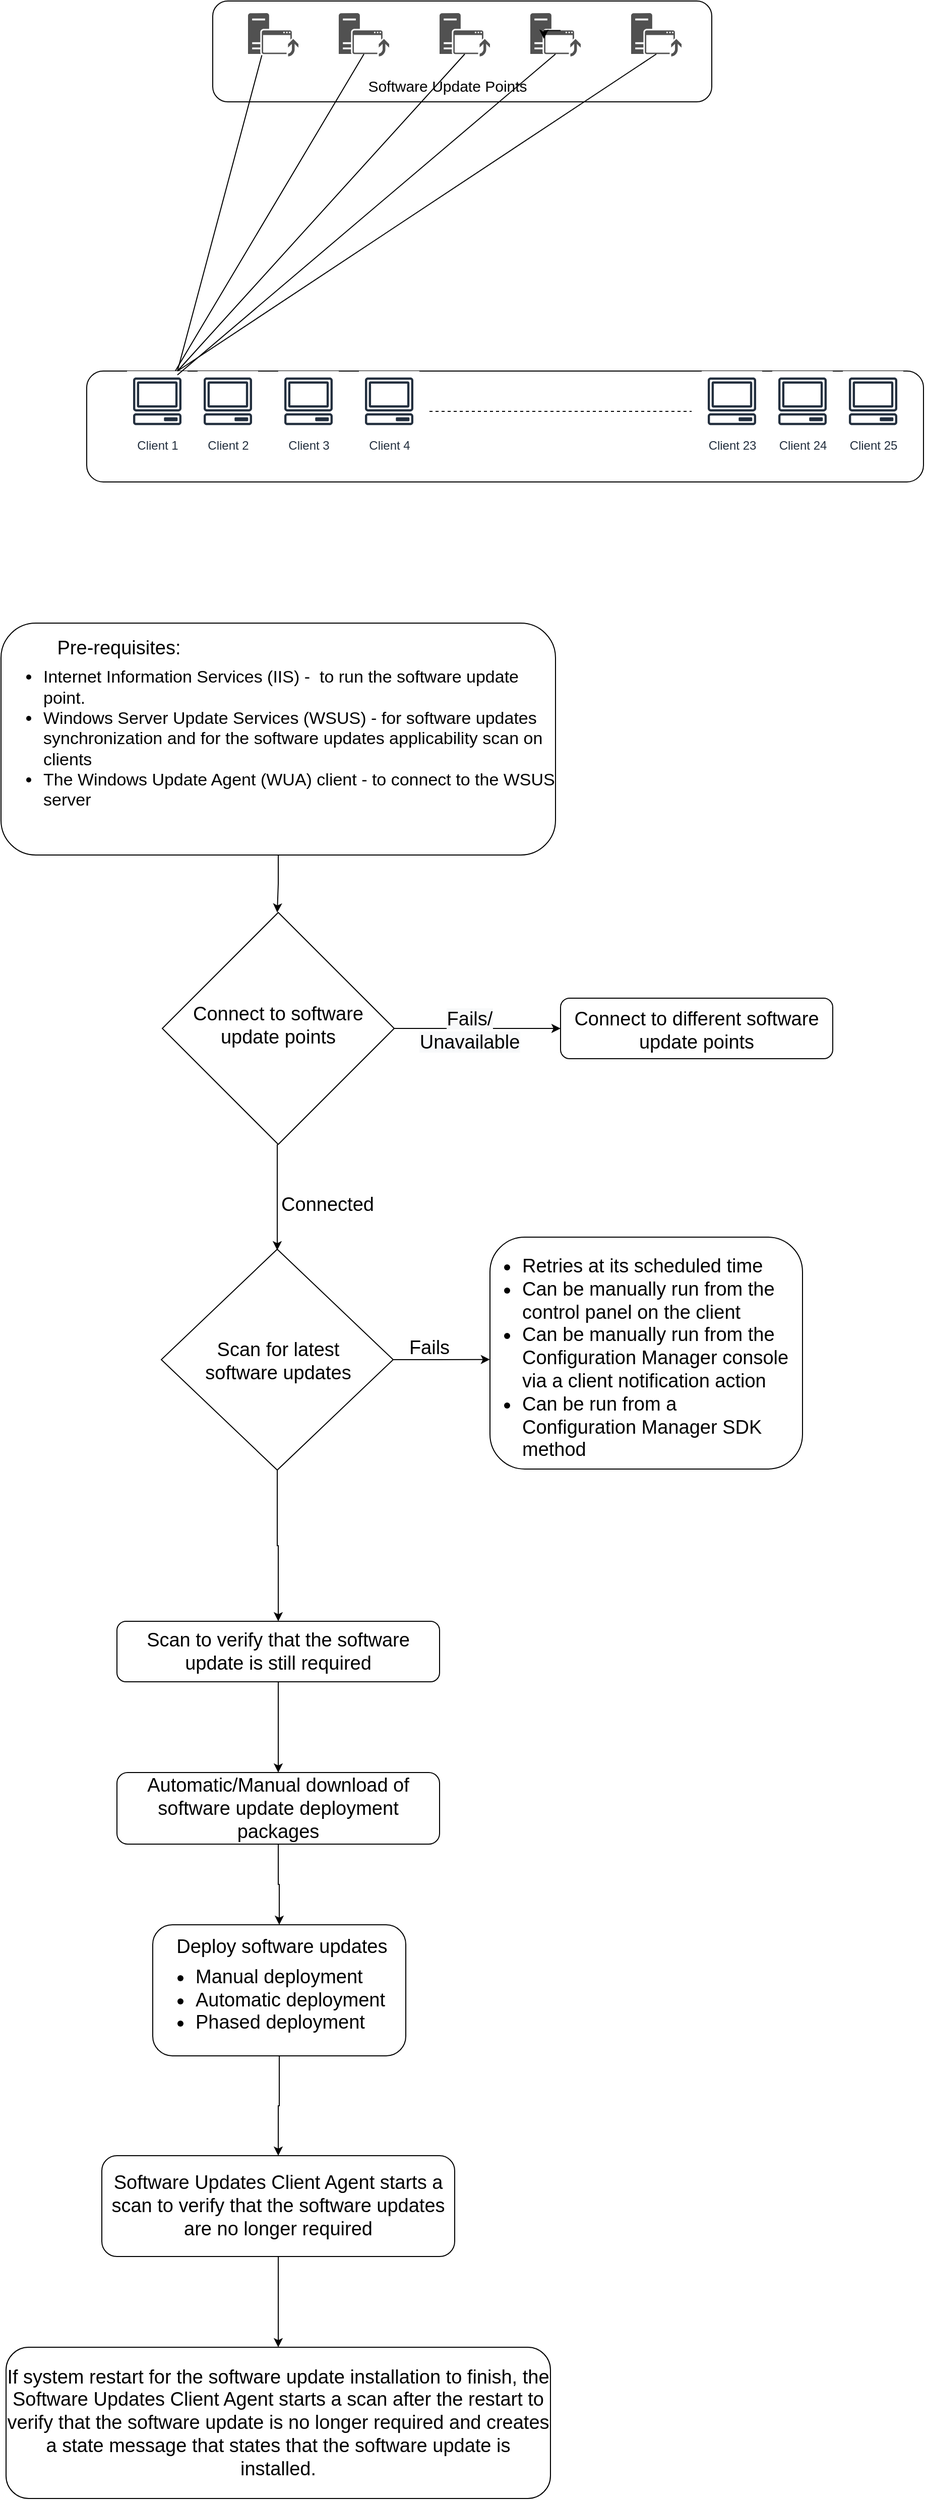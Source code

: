 <mxfile version="14.6.11" type="github">
  <diagram name="Page-1" id="822b0af5-4adb-64df-f703-e8dfc1f81529">
    <mxGraphModel dx="1384" dy="736" grid="1" gridSize="10" guides="1" tooltips="1" connect="1" arrows="1" fold="1" page="1" pageScale="1" pageWidth="1100" pageHeight="850" background="#ffffff" math="0" shadow="0">
      <root>
        <mxCell id="0" />
        <mxCell id="1" parent="0" />
        <mxCell id="jQDINDvvrDZbcHtMQMTa-63" style="edgeStyle=orthogonalEdgeStyle;rounded=0;orthogonalLoop=1;jettySize=auto;html=1;exitX=1;exitY=0.5;exitDx=0;exitDy=0;entryX=0.032;entryY=0.506;entryDx=0;entryDy=0;entryPerimeter=0;fontSize=19;" edge="1" parent="1" source="jQDINDvvrDZbcHtMQMTa-59" target="jQDINDvvrDZbcHtMQMTa-62">
          <mxGeometry relative="1" as="geometry" />
        </mxCell>
        <mxCell id="jQDINDvvrDZbcHtMQMTa-79" style="edgeStyle=orthogonalEdgeStyle;rounded=0;orthogonalLoop=1;jettySize=auto;html=1;entryX=0.5;entryY=0;entryDx=0;entryDy=0;fontSize=19;" edge="1" parent="1" source="jQDINDvvrDZbcHtMQMTa-59" target="jQDINDvvrDZbcHtMQMTa-73">
          <mxGeometry relative="1" as="geometry" />
        </mxCell>
        <mxCell id="jQDINDvvrDZbcHtMQMTa-59" value="" style="rhombus;whiteSpace=wrap;html=1;fontSize=19;" vertex="1" parent="1">
          <mxGeometry x="304" y="1361" width="230" height="219" as="geometry" />
        </mxCell>
        <mxCell id="jQDINDvvrDZbcHtMQMTa-40" style="edgeStyle=orthogonalEdgeStyle;rounded=0;orthogonalLoop=1;jettySize=auto;html=1;exitX=0.5;exitY=1;exitDx=0;exitDy=0;entryX=0.5;entryY=0;entryDx=0;entryDy=0;fontSize=19;" edge="1" parent="1">
          <mxGeometry relative="1" as="geometry">
            <mxPoint x="419" y="1257" as="sourcePoint" />
            <mxPoint x="419" y="1362" as="targetPoint" />
          </mxGeometry>
        </mxCell>
        <mxCell id="jQDINDvvrDZbcHtMQMTa-58" style="edgeStyle=orthogonalEdgeStyle;rounded=0;orthogonalLoop=1;jettySize=auto;html=1;exitX=1;exitY=0.5;exitDx=0;exitDy=0;entryX=0;entryY=0.5;entryDx=0;entryDy=0;fontSize=19;" edge="1" parent="1" source="jQDINDvvrDZbcHtMQMTa-32" target="jQDINDvvrDZbcHtMQMTa-43">
          <mxGeometry relative="1" as="geometry" />
        </mxCell>
        <mxCell id="jQDINDvvrDZbcHtMQMTa-32" value="" style="rhombus;whiteSpace=wrap;html=1;fontSize=19;" vertex="1" parent="1">
          <mxGeometry x="305" y="1027" width="230" height="230" as="geometry" />
        </mxCell>
        <mxCell id="jQDINDvvrDZbcHtMQMTa-16" value="" style="rounded=1;whiteSpace=wrap;html=1;" vertex="1" parent="1">
          <mxGeometry x="230" y="490" width="830" height="110" as="geometry" />
        </mxCell>
        <mxCell id="jQDINDvvrDZbcHtMQMTa-7" value="" style="rounded=1;whiteSpace=wrap;html=1;" vertex="1" parent="1">
          <mxGeometry x="355" y="123" width="495" height="100" as="geometry" />
        </mxCell>
        <mxCell id="jQDINDvvrDZbcHtMQMTa-1" value="" style="pointerEvents=1;shadow=0;dashed=0;html=1;strokeColor=none;labelPosition=center;verticalLabelPosition=bottom;verticalAlign=top;align=center;fillColor=#515151;shape=mxgraph.mscae.system_center.software_update_point" vertex="1" parent="1">
          <mxGeometry x="390" y="135" width="50" height="43" as="geometry" />
        </mxCell>
        <mxCell id="jQDINDvvrDZbcHtMQMTa-2" value="" style="pointerEvents=1;shadow=0;dashed=0;html=1;strokeColor=none;labelPosition=center;verticalLabelPosition=bottom;verticalAlign=top;align=center;fillColor=#515151;shape=mxgraph.mscae.system_center.software_update_point" vertex="1" parent="1">
          <mxGeometry x="580" y="135" width="50" height="43" as="geometry" />
        </mxCell>
        <mxCell id="jQDINDvvrDZbcHtMQMTa-3" value="" style="pointerEvents=1;shadow=0;dashed=0;html=1;strokeColor=none;labelPosition=center;verticalLabelPosition=bottom;verticalAlign=top;align=center;fillColor=#515151;shape=mxgraph.mscae.system_center.software_update_point" vertex="1" parent="1">
          <mxGeometry x="480" y="135" width="50" height="43" as="geometry" />
        </mxCell>
        <mxCell id="jQDINDvvrDZbcHtMQMTa-4" value="" style="pointerEvents=1;shadow=0;dashed=0;html=1;strokeColor=none;labelPosition=center;verticalLabelPosition=bottom;verticalAlign=top;align=center;fillColor=#515151;shape=mxgraph.mscae.system_center.software_update_point" vertex="1" parent="1">
          <mxGeometry x="670" y="135" width="50" height="43" as="geometry" />
        </mxCell>
        <mxCell id="jQDINDvvrDZbcHtMQMTa-5" value="" style="pointerEvents=1;shadow=0;dashed=0;html=1;strokeColor=none;labelPosition=center;verticalLabelPosition=bottom;verticalAlign=top;align=center;fillColor=#515151;shape=mxgraph.mscae.system_center.software_update_point" vertex="1" parent="1">
          <mxGeometry x="770" y="135" width="50" height="43" as="geometry" />
        </mxCell>
        <mxCell id="jQDINDvvrDZbcHtMQMTa-6" style="edgeStyle=orthogonalEdgeStyle;rounded=0;orthogonalLoop=1;jettySize=auto;html=1;exitX=0.6;exitY=0.4;exitDx=0;exitDy=0;exitPerimeter=0;entryX=0.269;entryY=0.592;entryDx=0;entryDy=0;entryPerimeter=0;" edge="1" parent="1" source="jQDINDvvrDZbcHtMQMTa-4" target="jQDINDvvrDZbcHtMQMTa-4">
          <mxGeometry relative="1" as="geometry" />
        </mxCell>
        <mxCell id="jQDINDvvrDZbcHtMQMTa-8" value="&lt;font style=&quot;font-size: 15px&quot;&gt;Software Update Points&lt;/font&gt;" style="text;html=1;strokeColor=none;fillColor=none;align=center;verticalAlign=middle;whiteSpace=wrap;rounded=0;" vertex="1" parent="1">
          <mxGeometry x="483" y="197" width="210" height="20" as="geometry" />
        </mxCell>
        <mxCell id="jQDINDvvrDZbcHtMQMTa-9" value="Client 2" style="outlineConnect=0;fontColor=#232F3E;gradientColor=none;strokeColor=#232F3E;fillColor=#ffffff;dashed=0;verticalLabelPosition=bottom;verticalAlign=top;align=center;html=1;fontSize=12;fontStyle=0;aspect=fixed;shape=mxgraph.aws4.resourceIcon;resIcon=mxgraph.aws4.client;" vertex="1" parent="1">
          <mxGeometry x="340" y="490" width="60" height="60" as="geometry" />
        </mxCell>
        <mxCell id="jQDINDvvrDZbcHtMQMTa-10" value="Client 1" style="outlineConnect=0;fontColor=#232F3E;gradientColor=none;strokeColor=#232F3E;fillColor=#ffffff;dashed=0;verticalLabelPosition=bottom;verticalAlign=top;align=center;html=1;fontSize=12;fontStyle=0;aspect=fixed;shape=mxgraph.aws4.resourceIcon;resIcon=mxgraph.aws4.client;" vertex="1" parent="1">
          <mxGeometry x="270" y="490" width="60" height="60" as="geometry" />
        </mxCell>
        <mxCell id="jQDINDvvrDZbcHtMQMTa-11" value="Client 25" style="outlineConnect=0;fontColor=#232F3E;gradientColor=none;strokeColor=#232F3E;fillColor=#ffffff;dashed=0;verticalLabelPosition=bottom;verticalAlign=top;align=center;html=1;fontSize=12;fontStyle=0;aspect=fixed;shape=mxgraph.aws4.resourceIcon;resIcon=mxgraph.aws4.client;" vertex="1" parent="1">
          <mxGeometry x="980" y="490" width="60" height="60" as="geometry" />
        </mxCell>
        <mxCell id="jQDINDvvrDZbcHtMQMTa-12" value="Client 24" style="outlineConnect=0;fontColor=#232F3E;gradientColor=none;strokeColor=#232F3E;fillColor=#ffffff;dashed=0;verticalLabelPosition=bottom;verticalAlign=top;align=center;html=1;fontSize=12;fontStyle=0;aspect=fixed;shape=mxgraph.aws4.resourceIcon;resIcon=mxgraph.aws4.client;" vertex="1" parent="1">
          <mxGeometry x="910" y="490" width="60" height="60" as="geometry" />
        </mxCell>
        <mxCell id="jQDINDvvrDZbcHtMQMTa-13" value="Client 23" style="outlineConnect=0;fontColor=#232F3E;gradientColor=none;strokeColor=#232F3E;fillColor=#ffffff;dashed=0;verticalLabelPosition=bottom;verticalAlign=top;align=center;html=1;fontSize=12;fontStyle=0;aspect=fixed;shape=mxgraph.aws4.resourceIcon;resIcon=mxgraph.aws4.client;" vertex="1" parent="1">
          <mxGeometry x="840" y="490" width="60" height="60" as="geometry" />
        </mxCell>
        <mxCell id="jQDINDvvrDZbcHtMQMTa-14" value="Client 4" style="outlineConnect=0;fontColor=#232F3E;gradientColor=none;strokeColor=#232F3E;fillColor=#ffffff;dashed=0;verticalLabelPosition=bottom;verticalAlign=top;align=center;html=1;fontSize=12;fontStyle=0;aspect=fixed;shape=mxgraph.aws4.resourceIcon;resIcon=mxgraph.aws4.client;" vertex="1" parent="1">
          <mxGeometry x="500" y="490" width="60" height="60" as="geometry" />
        </mxCell>
        <mxCell id="jQDINDvvrDZbcHtMQMTa-15" value="Client 3" style="outlineConnect=0;fontColor=#232F3E;gradientColor=none;strokeColor=#232F3E;fillColor=#ffffff;dashed=0;verticalLabelPosition=bottom;verticalAlign=top;align=center;html=1;fontSize=12;fontStyle=0;aspect=fixed;shape=mxgraph.aws4.resourceIcon;resIcon=mxgraph.aws4.client;" vertex="1" parent="1">
          <mxGeometry x="420" y="490" width="60" height="60" as="geometry" />
        </mxCell>
        <mxCell id="jQDINDvvrDZbcHtMQMTa-23" value="" style="endArrow=none;dashed=1;html=1;" edge="1" parent="1">
          <mxGeometry width="50" height="50" relative="1" as="geometry">
            <mxPoint x="570" y="530" as="sourcePoint" />
            <mxPoint x="830" y="530" as="targetPoint" />
          </mxGeometry>
        </mxCell>
        <mxCell id="jQDINDvvrDZbcHtMQMTa-25" value="" style="endArrow=none;html=1;entryX=0.275;entryY=0.972;entryDx=0;entryDy=0;entryPerimeter=0;" edge="1" parent="1" target="jQDINDvvrDZbcHtMQMTa-1">
          <mxGeometry width="50" height="50" relative="1" as="geometry">
            <mxPoint x="320" y="490" as="sourcePoint" />
            <mxPoint x="600" y="490" as="targetPoint" />
          </mxGeometry>
        </mxCell>
        <mxCell id="jQDINDvvrDZbcHtMQMTa-26" value="" style="endArrow=none;html=1;entryX=0.5;entryY=0.945;entryDx=0;entryDy=0;entryPerimeter=0;" edge="1" parent="1" source="jQDINDvvrDZbcHtMQMTa-10" target="jQDINDvvrDZbcHtMQMTa-3">
          <mxGeometry width="50" height="50" relative="1" as="geometry">
            <mxPoint x="550" y="540" as="sourcePoint" />
            <mxPoint x="600" y="490" as="targetPoint" />
          </mxGeometry>
        </mxCell>
        <mxCell id="jQDINDvvrDZbcHtMQMTa-27" value="" style="endArrow=none;html=1;entryX=0.5;entryY=0.945;entryDx=0;entryDy=0;entryPerimeter=0;" edge="1" parent="1" target="jQDINDvvrDZbcHtMQMTa-2">
          <mxGeometry width="50" height="50" relative="1" as="geometry">
            <mxPoint x="320" y="490" as="sourcePoint" />
            <mxPoint x="515" y="185.635" as="targetPoint" />
          </mxGeometry>
        </mxCell>
        <mxCell id="jQDINDvvrDZbcHtMQMTa-28" value="" style="endArrow=none;html=1;entryX=0.5;entryY=0.945;entryDx=0;entryDy=0;entryPerimeter=0;exitX=0.833;exitY=0.064;exitDx=0;exitDy=0;exitPerimeter=0;" edge="1" parent="1" source="jQDINDvvrDZbcHtMQMTa-10" target="jQDINDvvrDZbcHtMQMTa-4">
          <mxGeometry width="50" height="50" relative="1" as="geometry">
            <mxPoint x="330" y="494" as="sourcePoint" />
            <mxPoint x="525" y="195.635" as="targetPoint" />
          </mxGeometry>
        </mxCell>
        <mxCell id="jQDINDvvrDZbcHtMQMTa-29" value="" style="endArrow=none;html=1;entryX=0.5;entryY=0.945;entryDx=0;entryDy=0;entryPerimeter=0;" edge="1" parent="1" target="jQDINDvvrDZbcHtMQMTa-5">
          <mxGeometry width="50" height="50" relative="1" as="geometry">
            <mxPoint x="320" y="490" as="sourcePoint" />
            <mxPoint x="535" y="205.635" as="targetPoint" />
          </mxGeometry>
        </mxCell>
        <mxCell id="jQDINDvvrDZbcHtMQMTa-34" value="" style="edgeStyle=orthogonalEdgeStyle;rounded=0;orthogonalLoop=1;jettySize=auto;html=1;fontSize=19;" edge="1" parent="1" source="jQDINDvvrDZbcHtMQMTa-30">
          <mxGeometry relative="1" as="geometry">
            <mxPoint x="419" y="1027" as="targetPoint" />
          </mxGeometry>
        </mxCell>
        <mxCell id="jQDINDvvrDZbcHtMQMTa-30" value="&lt;div style=&quot;font-size: 17px&quot;&gt;&lt;ul&gt;&lt;li&gt;Internet Information Services (IIS) -&amp;nbsp; to run the software update point.&lt;/li&gt;&lt;li&gt;Windows Server Update Services (WSUS) - for software updates synchronization and for the software updates applicability scan on clients&lt;/li&gt;&lt;li&gt;The Windows Update Agent (WUA) client - to connect to the WSUS server&lt;/li&gt;&lt;/ul&gt;&lt;/div&gt;" style="rounded=1;whiteSpace=wrap;html=1;align=left;" vertex="1" parent="1">
          <mxGeometry x="145" y="740" width="550" height="230" as="geometry" />
        </mxCell>
        <mxCell id="jQDINDvvrDZbcHtMQMTa-31" value="Connect to software update points" style="text;html=1;strokeColor=none;fillColor=none;align=center;verticalAlign=middle;whiteSpace=wrap;rounded=0;fontSize=19;" vertex="1" parent="1">
          <mxGeometry x="325" y="1130" width="190" height="17" as="geometry" />
        </mxCell>
        <mxCell id="jQDINDvvrDZbcHtMQMTa-33" value="Pre-requisites:" style="text;html=1;strokeColor=none;fillColor=none;align=center;verticalAlign=middle;whiteSpace=wrap;rounded=0;fontSize=19;" vertex="1" parent="1">
          <mxGeometry x="169" y="755" width="186" height="20" as="geometry" />
        </mxCell>
        <mxCell id="jQDINDvvrDZbcHtMQMTa-37" value="Scan for latest software updates" style="text;html=1;strokeColor=none;fillColor=none;align=center;verticalAlign=middle;whiteSpace=wrap;rounded=0;fontSize=19;" vertex="1" parent="1">
          <mxGeometry x="320" y="1462" width="200" height="20" as="geometry" />
        </mxCell>
        <mxCell id="jQDINDvvrDZbcHtMQMTa-42" value="Connected" style="text;html=1;strokeColor=none;fillColor=none;align=center;verticalAlign=middle;whiteSpace=wrap;rounded=0;fontSize=19;" vertex="1" parent="1">
          <mxGeometry x="449" y="1307" width="40" height="20" as="geometry" />
        </mxCell>
        <mxCell id="jQDINDvvrDZbcHtMQMTa-43" value="" style="rounded=1;whiteSpace=wrap;html=1;fontSize=19;" vertex="1" parent="1">
          <mxGeometry x="700" y="1112" width="270" height="60" as="geometry" />
        </mxCell>
        <mxCell id="jQDINDvvrDZbcHtMQMTa-44" value="Connect to different software update points" style="text;html=1;strokeColor=none;fillColor=none;align=center;verticalAlign=middle;whiteSpace=wrap;rounded=0;fontSize=19;" vertex="1" parent="1">
          <mxGeometry x="710" y="1134" width="250" height="20" as="geometry" />
        </mxCell>
        <mxCell id="jQDINDvvrDZbcHtMQMTa-55" value="&lt;span style=&quot;color: rgb(0, 0, 0); font-family: helvetica; font-size: 19px; font-style: normal; font-weight: 400; letter-spacing: normal; text-indent: 0px; text-transform: none; word-spacing: 0px; background-color: rgb(248, 249, 250); display: inline; float: none;&quot;&gt;Fails/&lt;/span&gt;&lt;br style=&quot;color: rgb(0, 0, 0); font-family: helvetica; font-size: 19px; font-style: normal; font-weight: 400; letter-spacing: normal; text-indent: 0px; text-transform: none; word-spacing: 0px; background-color: rgb(248, 249, 250);&quot;&gt;&lt;span style=&quot;color: rgb(0, 0, 0); font-family: helvetica; font-size: 19px; font-style: normal; font-weight: 400; letter-spacing: normal; text-indent: 0px; text-transform: none; word-spacing: 0px; background-color: rgb(248, 249, 250); display: inline; float: none;&quot;&gt;Unavailable&lt;/span&gt;" style="text;whiteSpace=wrap;html=1;fontSize=19;align=center;" vertex="1" parent="1">
          <mxGeometry x="550" y="1115" width="120" height="60" as="geometry" />
        </mxCell>
        <mxCell id="jQDINDvvrDZbcHtMQMTa-60" value="" style="rounded=1;whiteSpace=wrap;html=1;fontSize=19;align=center;" vertex="1" parent="1">
          <mxGeometry x="630" y="1349" width="310" height="230" as="geometry" />
        </mxCell>
        <mxCell id="jQDINDvvrDZbcHtMQMTa-61" value="Fails" style="text;html=1;strokeColor=none;fillColor=none;align=center;verticalAlign=middle;whiteSpace=wrap;rounded=0;fontSize=19;" vertex="1" parent="1">
          <mxGeometry x="550" y="1449" width="40" height="20" as="geometry" />
        </mxCell>
        <mxCell id="jQDINDvvrDZbcHtMQMTa-62" value="&lt;div&gt;&lt;ul&gt;&lt;li&gt;Retries at its scheduled time&lt;/li&gt;&lt;li&gt;Can be manually run from the control panel on the client&lt;/li&gt;&lt;li&gt;Can be manually run from the Configuration Manager console via a client notification action&lt;/li&gt;&lt;li&gt;Can be run from a Configuration Manager SDK method&lt;/li&gt;&lt;/ul&gt;&lt;/div&gt;" style="text;html=1;strokeColor=none;fillColor=none;align=left;verticalAlign=middle;whiteSpace=wrap;rounded=0;fontSize=19;" vertex="1" parent="1">
          <mxGeometry x="620" y="1359" width="310" height="220" as="geometry" />
        </mxCell>
        <mxCell id="jQDINDvvrDZbcHtMQMTa-72" value="" style="edgeStyle=orthogonalEdgeStyle;rounded=0;orthogonalLoop=1;jettySize=auto;html=1;fontSize=19;" edge="1" parent="1" source="jQDINDvvrDZbcHtMQMTa-65" target="jQDINDvvrDZbcHtMQMTa-71">
          <mxGeometry relative="1" as="geometry" />
        </mxCell>
        <mxCell id="jQDINDvvrDZbcHtMQMTa-65" value="Automatic/Manual download of software update deployment packages" style="rounded=1;whiteSpace=wrap;html=1;fontSize=19;align=center;" vertex="1" parent="1">
          <mxGeometry x="260" y="1880" width="320" height="71" as="geometry" />
        </mxCell>
        <mxCell id="jQDINDvvrDZbcHtMQMTa-82" value="" style="edgeStyle=orthogonalEdgeStyle;rounded=0;orthogonalLoop=1;jettySize=auto;html=1;fontSize=19;" edge="1" parent="1" source="jQDINDvvrDZbcHtMQMTa-71" target="jQDINDvvrDZbcHtMQMTa-81">
          <mxGeometry relative="1" as="geometry" />
        </mxCell>
        <mxCell id="jQDINDvvrDZbcHtMQMTa-71" value="&lt;p style=&quot;line-height: 0%&quot;&gt;&amp;nbsp; &amp;nbsp; Deploy software updates&lt;br&gt;&lt;/p&gt;&lt;ul&gt;&lt;li&gt;Manual deployment&lt;/li&gt;&lt;li&gt;Automatic deployment&lt;/li&gt;&lt;li&gt;Phased deployment&lt;/li&gt;&lt;/ul&gt;&lt;p&gt;&lt;/p&gt;" style="rounded=1;whiteSpace=wrap;html=1;fontSize=19;align=left;" vertex="1" parent="1">
          <mxGeometry x="295.5" y="2031" width="251" height="130" as="geometry" />
        </mxCell>
        <mxCell id="jQDINDvvrDZbcHtMQMTa-80" style="edgeStyle=orthogonalEdgeStyle;rounded=0;orthogonalLoop=1;jettySize=auto;html=1;entryX=0.5;entryY=0;entryDx=0;entryDy=0;fontSize=19;" edge="1" parent="1" source="jQDINDvvrDZbcHtMQMTa-73" target="jQDINDvvrDZbcHtMQMTa-65">
          <mxGeometry relative="1" as="geometry" />
        </mxCell>
        <mxCell id="jQDINDvvrDZbcHtMQMTa-73" value="Scan to verify that the software update is still required" style="rounded=1;whiteSpace=wrap;html=1;fontSize=19;align=center;" vertex="1" parent="1">
          <mxGeometry x="260" y="1730" width="320" height="60" as="geometry" />
        </mxCell>
        <mxCell id="jQDINDvvrDZbcHtMQMTa-84" value="" style="edgeStyle=orthogonalEdgeStyle;rounded=0;orthogonalLoop=1;jettySize=auto;html=1;fontSize=19;" edge="1" parent="1" source="jQDINDvvrDZbcHtMQMTa-81" target="jQDINDvvrDZbcHtMQMTa-83">
          <mxGeometry relative="1" as="geometry" />
        </mxCell>
        <mxCell id="jQDINDvvrDZbcHtMQMTa-81" value="Software Updates Client Agent starts a scan to verify that the software updates are no longer required" style="rounded=1;whiteSpace=wrap;html=1;fontSize=19;align=center;" vertex="1" parent="1">
          <mxGeometry x="245" y="2260" width="350" height="100" as="geometry" />
        </mxCell>
        <mxCell id="jQDINDvvrDZbcHtMQMTa-83" value="If system restart for the software update installation to finish, the Software Updates Client Agent starts a scan after the restart to verify that the software update is no longer required and creates a state message that states that the software update is installed." style="rounded=1;whiteSpace=wrap;html=1;fontSize=19;align=center;" vertex="1" parent="1">
          <mxGeometry x="150" y="2450" width="540" height="150" as="geometry" />
        </mxCell>
      </root>
    </mxGraphModel>
  </diagram>
</mxfile>
